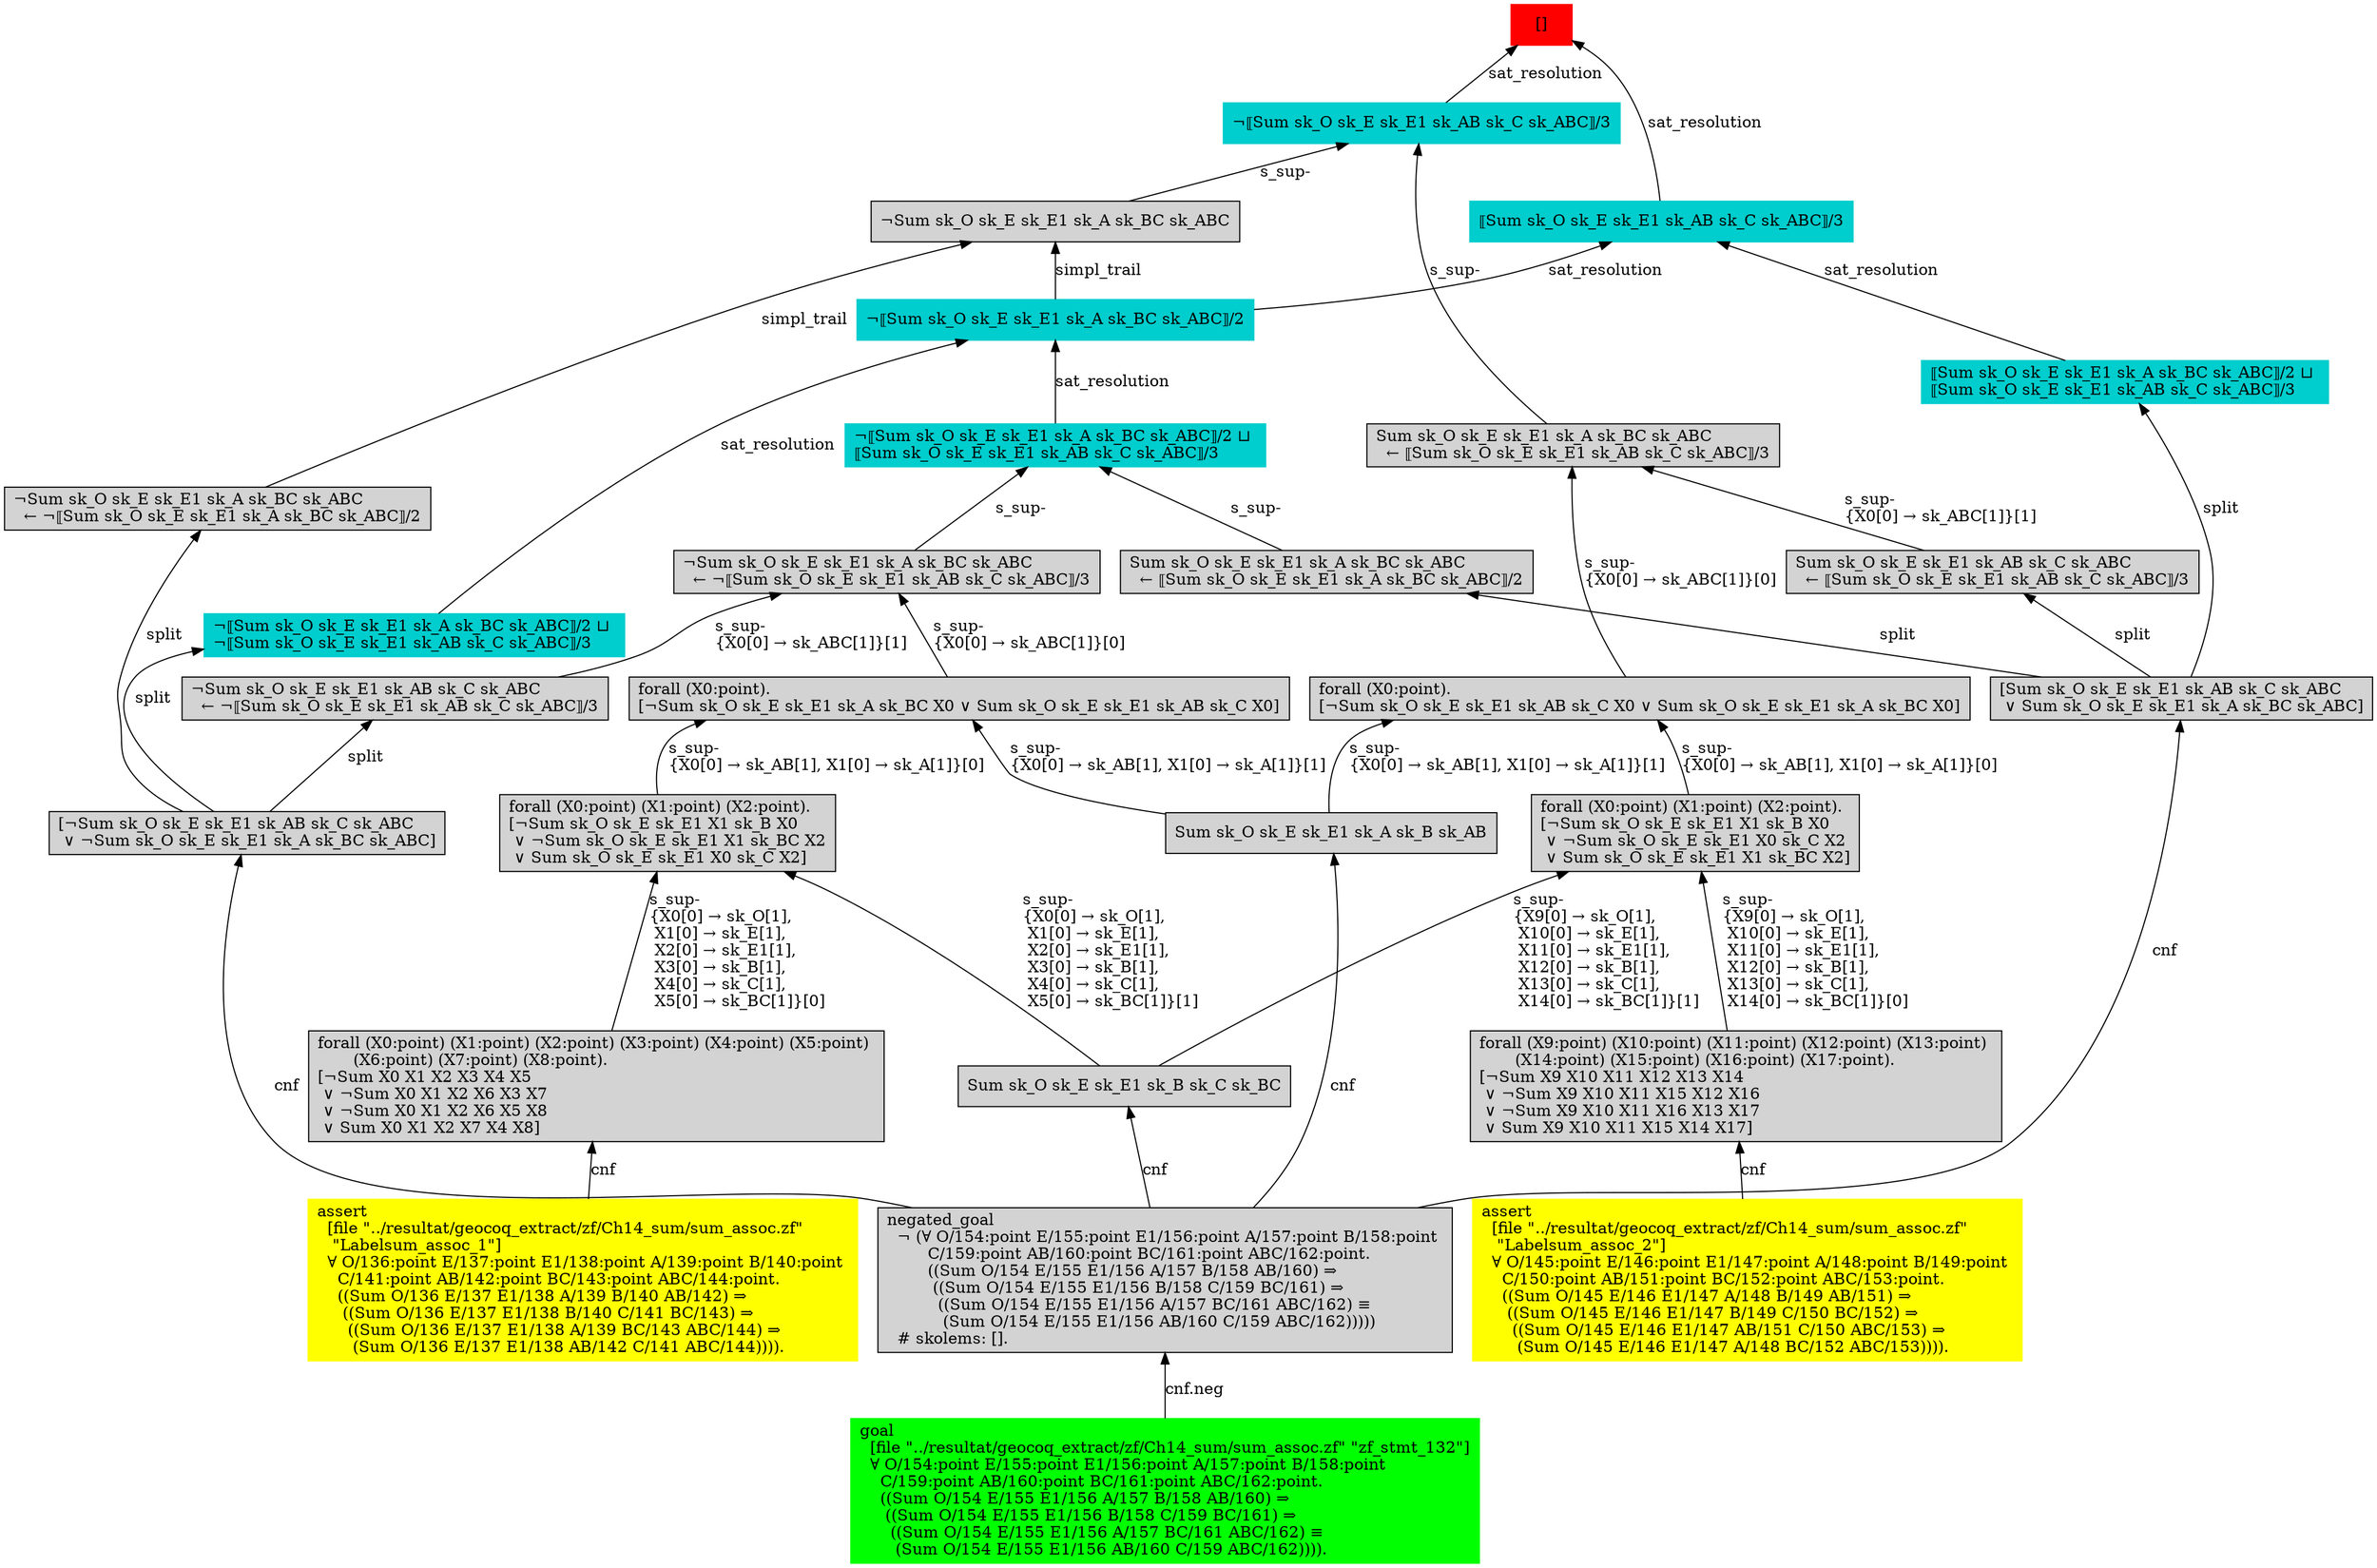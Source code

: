 digraph "unsat_graph" {
  vertex_0 [color=red, label="[]", shape=box, style=filled];
  vertex_0 -> vertex_1 [label="sat_resolution", dir="back"];
  vertex_1 [color=cyan3, shape=box, label="¬⟦Sum sk_O sk_E sk_E1 sk_AB sk_C sk_ABC⟧/3\l", style=filled];
  vertex_1 -> vertex_2 [label="s_sup-\l", dir="back"];
  vertex_2 [shape=box, label="¬Sum sk_O sk_E sk_E1 sk_A sk_BC sk_ABC\l", style=filled];
  vertex_2 -> vertex_3 [label="simpl_trail", dir="back"];
  vertex_3 [color=cyan3, shape=box, label="¬⟦Sum sk_O sk_E sk_E1 sk_A sk_BC sk_ABC⟧/2\l", style=filled];
  vertex_3 -> vertex_4 [label="sat_resolution", dir="back"];
  vertex_4 [color=cyan3, shape=box, label="¬⟦Sum sk_O sk_E sk_E1 sk_A sk_BC sk_ABC⟧/2 ⊔ \l¬⟦Sum sk_O sk_E sk_E1 sk_AB sk_C sk_ABC⟧/3\l", style=filled];
  vertex_4 -> vertex_5 [label="split", dir="back"];
  vertex_5 [shape=box, label="[¬Sum sk_O sk_E sk_E1 sk_AB sk_C sk_ABC\l ∨ ¬Sum sk_O sk_E sk_E1 sk_A sk_BC sk_ABC]\l", style=filled];
  vertex_5 -> vertex_6 [label="cnf", dir="back"];
  vertex_6 [shape=box, label="negated_goal\l  ¬ (∀ O/154:point E/155:point E1/156:point A/157:point B/158:point \l        C/159:point AB/160:point BC/161:point ABC/162:point.\l        ((Sum O/154 E/155 E1/156 A/157 B/158 AB/160) ⇒\l         ((Sum O/154 E/155 E1/156 B/158 C/159 BC/161) ⇒\l          ((Sum O/154 E/155 E1/156 A/157 BC/161 ABC/162) ≡\l           (Sum O/154 E/155 E1/156 AB/160 C/159 ABC/162)))))\l  # skolems: [].\l", style=filled];
  vertex_6 -> vertex_7 [label="cnf.neg", dir="back"];
  vertex_7 [color=green, shape=box, label="goal\l  [file \"../resultat/geocoq_extract/zf/Ch14_sum/sum_assoc.zf\" \"zf_stmt_132\"]\l  ∀ O/154:point E/155:point E1/156:point A/157:point B/158:point \l    C/159:point AB/160:point BC/161:point ABC/162:point.\l    ((Sum O/154 E/155 E1/156 A/157 B/158 AB/160) ⇒\l     ((Sum O/154 E/155 E1/156 B/158 C/159 BC/161) ⇒\l      ((Sum O/154 E/155 E1/156 A/157 BC/161 ABC/162) ≡\l       (Sum O/154 E/155 E1/156 AB/160 C/159 ABC/162)))).\l", style=filled];
  vertex_3 -> vertex_8 [label="sat_resolution", dir="back"];
  vertex_8 [color=cyan3, shape=box, label="¬⟦Sum sk_O sk_E sk_E1 sk_A sk_BC sk_ABC⟧/2 ⊔ \l⟦Sum sk_O sk_E sk_E1 sk_AB sk_C sk_ABC⟧/3\l", style=filled];
  vertex_8 -> vertex_9 [label="s_sup-\l", dir="back"];
  vertex_9 [shape=box, label="¬Sum sk_O sk_E sk_E1 sk_A sk_BC sk_ABC\l  ← ¬⟦Sum sk_O sk_E sk_E1 sk_AB sk_C sk_ABC⟧/3\l", style=filled];
  vertex_9 -> vertex_10 [label="s_sup-\l\{X0[0] → sk_ABC[1]\}[1]\l", dir="back"];
  vertex_10 [shape=box, label="¬Sum sk_O sk_E sk_E1 sk_AB sk_C sk_ABC\l  ← ¬⟦Sum sk_O sk_E sk_E1 sk_AB sk_C sk_ABC⟧/3\l", style=filled];
  vertex_10 -> vertex_5 [label="split", dir="back"];
  vertex_9 -> vertex_11 [label="s_sup-\l\{X0[0] → sk_ABC[1]\}[0]\l", dir="back"];
  vertex_11 [shape=box, label="forall (X0:point).\l[¬Sum sk_O sk_E sk_E1 sk_A sk_BC X0 ∨ Sum sk_O sk_E sk_E1 sk_AB sk_C X0]\l", style=filled];
  vertex_11 -> vertex_12 [label="s_sup-\l\{X0[0] → sk_AB[1], X1[0] → sk_A[1]\}[0]\l", dir="back"];
  vertex_12 [shape=box, label="forall (X0:point) (X1:point) (X2:point).\l[¬Sum sk_O sk_E sk_E1 X1 sk_B X0\l ∨ ¬Sum sk_O sk_E sk_E1 X1 sk_BC X2\l ∨ Sum sk_O sk_E sk_E1 X0 sk_C X2]\l", style=filled];
  vertex_12 -> vertex_13 [label="s_sup-\l\{X0[0] → sk_O[1], \l X1[0] → sk_E[1], \l X2[0] → sk_E1[1], \l X3[0] → sk_B[1], \l X4[0] → sk_C[1], \l X5[0] → sk_BC[1]\}[0]\l", dir="back"];
  vertex_13 [shape=box, label="forall (X0:point) (X1:point) (X2:point) (X3:point) (X4:point) (X5:point) \l       (X6:point) (X7:point) (X8:point).\l[¬Sum X0 X1 X2 X3 X4 X5\l ∨ ¬Sum X0 X1 X2 X6 X3 X7\l ∨ ¬Sum X0 X1 X2 X6 X5 X8\l ∨ Sum X0 X1 X2 X7 X4 X8]\l", style=filled];
  vertex_13 -> vertex_14 [label="cnf", dir="back"];
  vertex_14 [color=yellow, shape=box, label="assert\l  [file \"../resultat/geocoq_extract/zf/Ch14_sum/sum_assoc.zf\" \l   \"Labelsum_assoc_1\"]\l  ∀ O/136:point E/137:point E1/138:point A/139:point B/140:point \l    C/141:point AB/142:point BC/143:point ABC/144:point.\l    ((Sum O/136 E/137 E1/138 A/139 B/140 AB/142) ⇒\l     ((Sum O/136 E/137 E1/138 B/140 C/141 BC/143) ⇒\l      ((Sum O/136 E/137 E1/138 A/139 BC/143 ABC/144) ⇒\l       (Sum O/136 E/137 E1/138 AB/142 C/141 ABC/144)))).\l", style=filled];
  vertex_12 -> vertex_15 [label="s_sup-\l\{X0[0] → sk_O[1], \l X1[0] → sk_E[1], \l X2[0] → sk_E1[1], \l X3[0] → sk_B[1], \l X4[0] → sk_C[1], \l X5[0] → sk_BC[1]\}[1]\l", dir="back"];
  vertex_15 [shape=box, label="Sum sk_O sk_E sk_E1 sk_B sk_C sk_BC\l", style=filled];
  vertex_15 -> vertex_6 [label="cnf", dir="back"];
  vertex_11 -> vertex_16 [label="s_sup-\l\{X0[0] → sk_AB[1], X1[0] → sk_A[1]\}[1]\l", dir="back"];
  vertex_16 [shape=box, label="Sum sk_O sk_E sk_E1 sk_A sk_B sk_AB\l", style=filled];
  vertex_16 -> vertex_6 [label="cnf", dir="back"];
  vertex_8 -> vertex_17 [label="s_sup-\l", dir="back"];
  vertex_17 [shape=box, label="Sum sk_O sk_E sk_E1 sk_A sk_BC sk_ABC\l  ← ⟦Sum sk_O sk_E sk_E1 sk_A sk_BC sk_ABC⟧/2\l", style=filled];
  vertex_17 -> vertex_18 [label="split", dir="back"];
  vertex_18 [shape=box, label="[Sum sk_O sk_E sk_E1 sk_AB sk_C sk_ABC\l ∨ Sum sk_O sk_E sk_E1 sk_A sk_BC sk_ABC]\l", style=filled];
  vertex_18 -> vertex_6 [label="cnf", dir="back"];
  vertex_2 -> vertex_19 [label="simpl_trail", dir="back"];
  vertex_19 [shape=box, label="¬Sum sk_O sk_E sk_E1 sk_A sk_BC sk_ABC\l  ← ¬⟦Sum sk_O sk_E sk_E1 sk_A sk_BC sk_ABC⟧/2\l", style=filled];
  vertex_19 -> vertex_5 [label="split", dir="back"];
  vertex_1 -> vertex_20 [label="s_sup-\l", dir="back"];
  vertex_20 [shape=box, label="Sum sk_O sk_E sk_E1 sk_A sk_BC sk_ABC\l  ← ⟦Sum sk_O sk_E sk_E1 sk_AB sk_C sk_ABC⟧/3\l", style=filled];
  vertex_20 -> vertex_21 [label="s_sup-\l\{X0[0] → sk_ABC[1]\}[0]\l", dir="back"];
  vertex_21 [shape=box, label="forall (X0:point).\l[¬Sum sk_O sk_E sk_E1 sk_AB sk_C X0 ∨ Sum sk_O sk_E sk_E1 sk_A sk_BC X0]\l", style=filled];
  vertex_21 -> vertex_22 [label="s_sup-\l\{X0[0] → sk_AB[1], X1[0] → sk_A[1]\}[0]\l", dir="back"];
  vertex_22 [shape=box, label="forall (X0:point) (X1:point) (X2:point).\l[¬Sum sk_O sk_E sk_E1 X1 sk_B X0\l ∨ ¬Sum sk_O sk_E sk_E1 X0 sk_C X2\l ∨ Sum sk_O sk_E sk_E1 X1 sk_BC X2]\l", style=filled];
  vertex_22 -> vertex_23 [label="s_sup-\l\{X9[0] → sk_O[1], \l X10[0] → sk_E[1], \l X11[0] → sk_E1[1], \l X12[0] → sk_B[1], \l X13[0] → sk_C[1], \l X14[0] → sk_BC[1]\}[0]\l", dir="back"];
  vertex_23 [shape=box, label="forall (X9:point) (X10:point) (X11:point) (X12:point) (X13:point) \l       (X14:point) (X15:point) (X16:point) (X17:point).\l[¬Sum X9 X10 X11 X12 X13 X14\l ∨ ¬Sum X9 X10 X11 X15 X12 X16\l ∨ ¬Sum X9 X10 X11 X16 X13 X17\l ∨ Sum X9 X10 X11 X15 X14 X17]\l", style=filled];
  vertex_23 -> vertex_24 [label="cnf", dir="back"];
  vertex_24 [color=yellow, shape=box, label="assert\l  [file \"../resultat/geocoq_extract/zf/Ch14_sum/sum_assoc.zf\" \l   \"Labelsum_assoc_2\"]\l  ∀ O/145:point E/146:point E1/147:point A/148:point B/149:point \l    C/150:point AB/151:point BC/152:point ABC/153:point.\l    ((Sum O/145 E/146 E1/147 A/148 B/149 AB/151) ⇒\l     ((Sum O/145 E/146 E1/147 B/149 C/150 BC/152) ⇒\l      ((Sum O/145 E/146 E1/147 AB/151 C/150 ABC/153) ⇒\l       (Sum O/145 E/146 E1/147 A/148 BC/152 ABC/153)))).\l", style=filled];
  vertex_22 -> vertex_15 [label="s_sup-\l\{X9[0] → sk_O[1], \l X10[0] → sk_E[1], \l X11[0] → sk_E1[1], \l X12[0] → sk_B[1], \l X13[0] → sk_C[1], \l X14[0] → sk_BC[1]\}[1]\l", dir="back"];
  vertex_21 -> vertex_16 [label="s_sup-\l\{X0[0] → sk_AB[1], X1[0] → sk_A[1]\}[1]\l", dir="back"];
  vertex_20 -> vertex_25 [label="s_sup-\l\{X0[0] → sk_ABC[1]\}[1]\l", dir="back"];
  vertex_25 [shape=box, label="Sum sk_O sk_E sk_E1 sk_AB sk_C sk_ABC\l  ← ⟦Sum sk_O sk_E sk_E1 sk_AB sk_C sk_ABC⟧/3\l", style=filled];
  vertex_25 -> vertex_18 [label="split", dir="back"];
  vertex_0 -> vertex_26 [label="sat_resolution", dir="back"];
  vertex_26 [color=cyan3, shape=box, label="⟦Sum sk_O sk_E sk_E1 sk_AB sk_C sk_ABC⟧/3\l", style=filled];
  vertex_26 -> vertex_3 [label="sat_resolution", dir="back"];
  vertex_26 -> vertex_27 [label="sat_resolution", dir="back"];
  vertex_27 [color=cyan3, shape=box, label="⟦Sum sk_O sk_E sk_E1 sk_A sk_BC sk_ABC⟧/2 ⊔ \l⟦Sum sk_O sk_E sk_E1 sk_AB sk_C sk_ABC⟧/3\l", style=filled];
  vertex_27 -> vertex_18 [label="split", dir="back"];
  }



